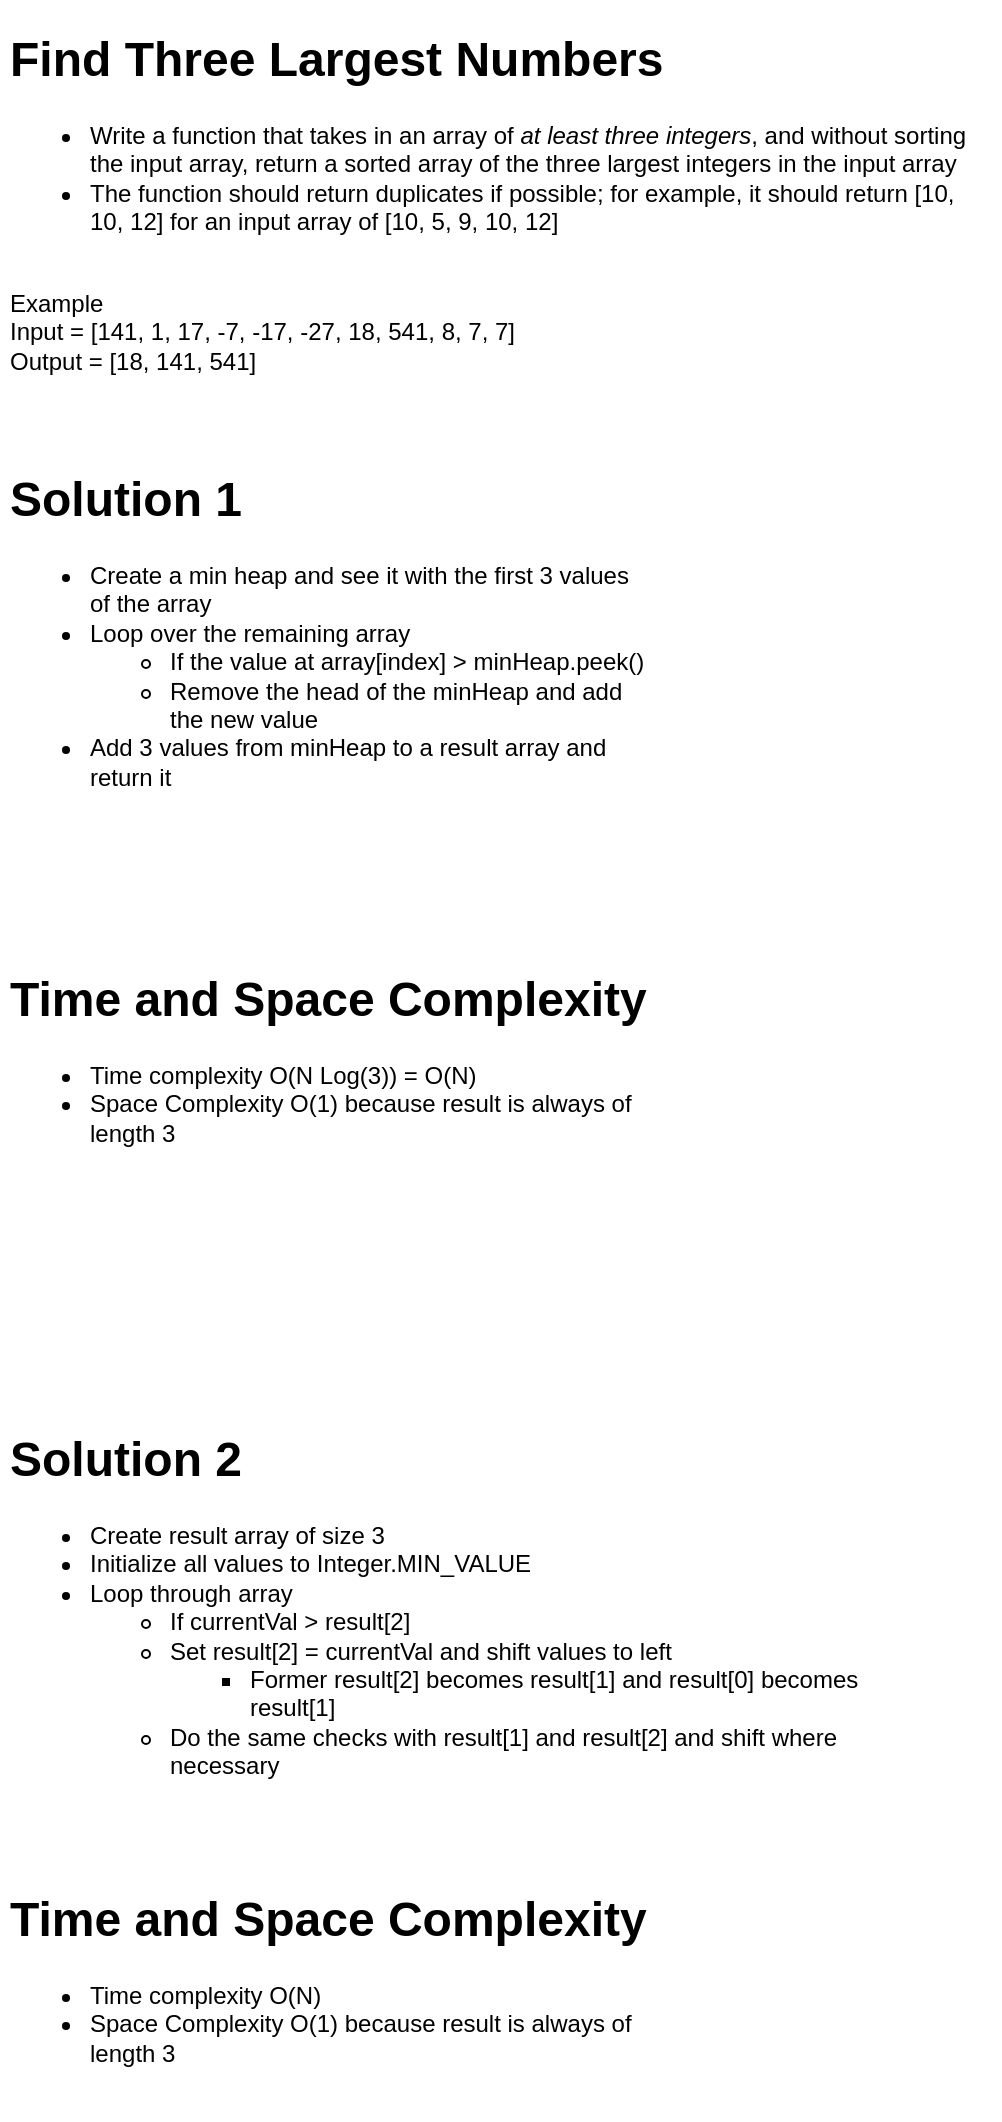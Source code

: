 <mxfile version="20.2.7" type="github">
  <diagram id="QBGtBIbipI5UD4F50_Ti" name="Page-1">
    <mxGraphModel dx="1829" dy="1026" grid="1" gridSize="10" guides="1" tooltips="1" connect="1" arrows="1" fold="1" page="1" pageScale="1" pageWidth="1100" pageHeight="850" math="0" shadow="0">
      <root>
        <mxCell id="0" />
        <mxCell id="1" parent="0" />
        <mxCell id="hRjdQl0tkElLS7EOQZCY-1" value="&lt;h1&gt;Find Three Largest Numbers&lt;/h1&gt;&lt;p&gt;&lt;/p&gt;&lt;ul&gt;&lt;li&gt;Write a function that takes in an array of &lt;i&gt;at least three integers&lt;/i&gt;, and without sorting the input array, return a sorted array of the three largest integers in the input array&lt;/li&gt;&lt;li&gt;The function should return duplicates if possible; for example, it should return [10, 10, 12] for an input array of [10, 5, 9, 10, 12]&lt;/li&gt;&lt;/ul&gt;&lt;div&gt;&lt;br&gt;&lt;/div&gt;&lt;div&gt;Example&lt;/div&gt;&lt;div&gt;Input = [141, 1, 17, -7, -17, -27, 18, 541, 8, 7, 7]&lt;/div&gt;&lt;div&gt;Output = [18, 141, 541]&lt;/div&gt;&lt;p&gt;&lt;/p&gt;" style="text;html=1;strokeColor=none;fillColor=none;spacing=5;spacingTop=-20;whiteSpace=wrap;overflow=hidden;rounded=0;" vertex="1" parent="1">
          <mxGeometry x="60" y="60" width="500" height="180" as="geometry" />
        </mxCell>
        <mxCell id="hRjdQl0tkElLS7EOQZCY-2" value="&lt;h1&gt;Solution 1&lt;/h1&gt;&lt;p&gt;&lt;/p&gt;&lt;ul&gt;&lt;li&gt;Create a min heap and see it with the first 3 values of the array&lt;/li&gt;&lt;li&gt;Loop over the remaining array&lt;/li&gt;&lt;ul&gt;&lt;li&gt;If the value at array[index] &amp;gt; minHeap.peek()&lt;/li&gt;&lt;li&gt;Remove the head of the minHeap and add the new value&lt;/li&gt;&lt;/ul&gt;&lt;li&gt;Add 3 values from minHeap to a result array and return it&lt;/li&gt;&lt;/ul&gt;&lt;p&gt;&lt;/p&gt;" style="text;html=1;strokeColor=none;fillColor=none;spacing=5;spacingTop=-20;whiteSpace=wrap;overflow=hidden;rounded=0;" vertex="1" parent="1">
          <mxGeometry x="60" y="280" width="330" height="170" as="geometry" />
        </mxCell>
        <mxCell id="hRjdQl0tkElLS7EOQZCY-3" value="&lt;h1&gt;Solution 2&lt;/h1&gt;&lt;p&gt;&lt;/p&gt;&lt;ul&gt;&lt;li&gt;Create result array of size 3&lt;/li&gt;&lt;li&gt;Initialize all values to Integer.MIN_VALUE&lt;/li&gt;&lt;li&gt;Loop through array&lt;/li&gt;&lt;ul&gt;&lt;li&gt;If currentVal &amp;gt; result[2]&lt;/li&gt;&lt;li&gt;Set result[2] = currentVal and shift values to left&lt;/li&gt;&lt;ul&gt;&lt;li&gt;Former result[2] becomes result[1] and result[0] becomes result[1]&lt;/li&gt;&lt;/ul&gt;&lt;li&gt;Do the same checks with result[1] and result[2] and shift where necessary&lt;/li&gt;&lt;/ul&gt;&lt;/ul&gt;&lt;p&gt;&lt;/p&gt;" style="text;html=1;strokeColor=none;fillColor=none;spacing=5;spacingTop=-20;whiteSpace=wrap;overflow=hidden;rounded=0;" vertex="1" parent="1">
          <mxGeometry x="60" y="760" width="470" height="240" as="geometry" />
        </mxCell>
        <mxCell id="hRjdQl0tkElLS7EOQZCY-4" value="&lt;h1&gt;Time and Space Complexity&lt;/h1&gt;&lt;p&gt;&lt;/p&gt;&lt;ul&gt;&lt;li&gt;Time complexity O(N Log(3)) = O(N)&lt;/li&gt;&lt;li&gt;Space Complexity O(1) because result is always of length 3&lt;/li&gt;&lt;/ul&gt;&lt;p&gt;&lt;/p&gt;" style="text;html=1;strokeColor=none;fillColor=none;spacing=5;spacingTop=-20;whiteSpace=wrap;overflow=hidden;rounded=0;" vertex="1" parent="1">
          <mxGeometry x="60" y="530" width="350" height="120" as="geometry" />
        </mxCell>
        <mxCell id="hRjdQl0tkElLS7EOQZCY-5" value="&lt;h1&gt;Time and Space Complexity&lt;/h1&gt;&lt;p&gt;&lt;/p&gt;&lt;ul&gt;&lt;li&gt;Time complexity O(N)&lt;/li&gt;&lt;li&gt;Space Complexity O(1) because result is always of length 3&lt;/li&gt;&lt;/ul&gt;&lt;p&gt;&lt;/p&gt;" style="text;html=1;strokeColor=none;fillColor=none;spacing=5;spacingTop=-20;whiteSpace=wrap;overflow=hidden;rounded=0;" vertex="1" parent="1">
          <mxGeometry x="60" y="990" width="350" height="120" as="geometry" />
        </mxCell>
      </root>
    </mxGraphModel>
  </diagram>
</mxfile>
